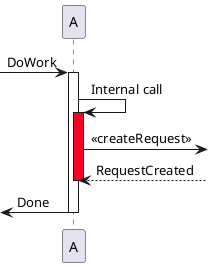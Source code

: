 @startuml sequene_[]
[-> A: DoWork
' 给自己发消息，激活生命线
activate A
A -> A: Internal call
activate A #FF0023
A ->] : << createRequest >>
A<--] : RequestCreated
deactivate A
[<- A: Done
deactivate A
@enduml